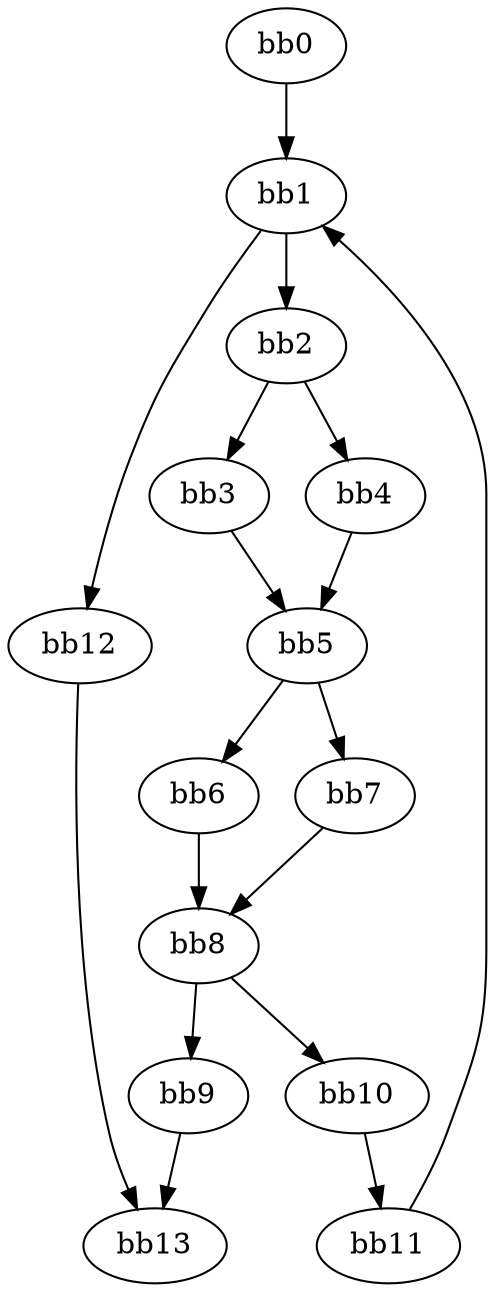 digraph cfg {
v0 [label = "bb0"];
v1 [label = "bb1"];
v2 [label = "bb2"];
v3 [label = "bb3"];
v4 [label = "bb4"];
v5 [label = "bb5"];
v6 [label = "bb6"];
v7 [label = "bb7"];
v8 [label = "bb8"];
v9 [label = "bb9"];
v10 [label = "bb10"];
v11 [label = "bb11"];
v12 [label = "bb12"];
v13 [label = "bb13"];
v0 -> v1;
v1 -> v2;
v1 -> v12;
v2 -> v3;
v2 -> v4;
v3 -> v5;
v4 -> v5;
v5 -> v6;
v5 -> v7;
v6 -> v8;
v7 -> v8;
v8 -> v10;
v8 -> v9;
v9 -> v13;
v10 -> v11;
v11 -> v1;
v12 -> v13;
}
